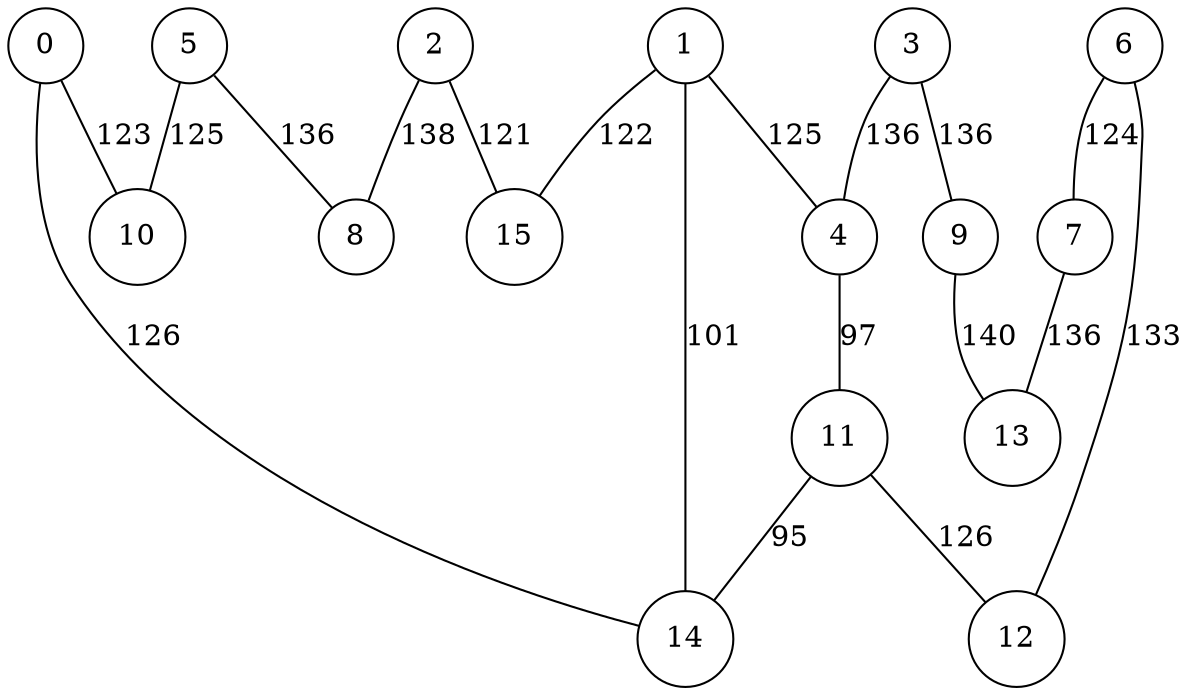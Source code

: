 graph qubit_interaction_graph {
    node [shape=circle];
    0 -- 10 [label=123];
    0 -- 14 [label=126];
    1 -- 14 [label=101];
    1 -- 4 [label=125];
    1 -- 15 [label=122];
    2 -- 15 [label=121];
    2 -- 8 [label=138];
    3 -- 4 [label=136];
    3 -- 9 [label=136];
    4 -- 11 [label=97];
    5 -- 10 [label=125];
    5 -- 8 [label=136];
    6 -- 7 [label=124];
    6 -- 12 [label=133];
    7 -- 13 [label=136];
    9 -- 13 [label=140];
    11 -- 12 [label=126];
    11 -- 14 [label=95];
}